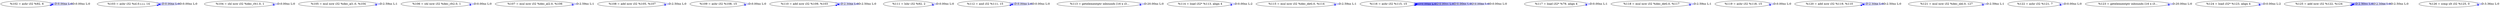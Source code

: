digraph {
Node0x31886e0[label="  %102 = ashr i32 %92, 6"];
Node0x31886e0 -> Node0x31886e0[label="D:0.00ns L:0",color=blue];
Node0x31886e0 -> Node0x31886e0[label="D:0.00ns L:0",color=blue];
Node0x31887c0[label="  %103 = ashr i32 %zl.0.i.i.i, 14"];
Node0x31887c0 -> Node0x31887c0[label="D:0.00ns L:0",color=blue];
Node0x31887c0 -> Node0x31887c0[label="D:0.00ns L:0",color=blue];
Node0x31888a0[label="  %104 = shl nsw i32 %dec_rlt1.0, 1"];
Node0x31888a0 -> Node0x31888a0[label="D:0.00ns L:0",color=blue];
Node0x3188980[label="  %105 = mul nsw i32 %dec_al1.0, %104"];
Node0x3188980 -> Node0x3188980[label="D:2.59ns L:1",color=blue];
Node0x3188a60[label="  %106 = shl nsw i32 %dec_rlt2.0, 1"];
Node0x3188a60 -> Node0x3188a60[label="D:0.00ns L:0",color=blue];
Node0x3188b40[label="  %107 = mul nsw i32 %dec_al2.0, %106"];
Node0x3188b40 -> Node0x3188b40[label="D:2.59ns L:1",color=blue];
Node0x3188c20[label="  %108 = add nsw i32 %105, %107"];
Node0x3188c20 -> Node0x3188c20[label="D:2.50ns L:0",color=blue];
Node0x3188d00[label="  %109 = ashr i32 %108, 15"];
Node0x3188d00 -> Node0x3188d00[label="D:0.00ns L:0",color=blue];
Node0x3188de0[label="  %110 = add nsw i32 %109, %103"];
Node0x3188de0 -> Node0x3188de0[label="D:2.50ns L:0",color=blue];
Node0x3188de0 -> Node0x3188de0[label="D:2.50ns L:0",color=blue];
Node0x3188ec0[label="  %111 = lshr i32 %92, 2"];
Node0x3188ec0 -> Node0x3188ec0[label="D:0.00ns L:0",color=blue];
Node0x3188fa0[label="  %112 = and i32 %111, 15"];
Node0x3188fa0 -> Node0x3188fa0[label="D:0.00ns L:0",color=blue];
Node0x3188fa0 -> Node0x3188fa0[label="D:0.00ns L:0",color=blue];
Node0x3189080[label="  %113 = getelementptr inbounds [16 x i3..."];
Node0x3189080 -> Node0x3189080[label="D:20.00ns L:0",color=blue];
Node0x3189160[label="  %114 = load i32* %113, align 4"];
Node0x3189160 -> Node0x3189160[label="D:0.00ns L:2",color=blue];
Node0x3189240[label="  %115 = mul nsw i32 %dec_detl.0, %114"];
Node0x3189240 -> Node0x3189240[label="D:2.59ns L:1",color=blue];
Node0x31893e0[label="  %116 = ashr i32 %115, 15"];
Node0x31893e0 -> Node0x31893e0[label="D:0.00ns L:0",color=blue];
Node0x31893e0 -> Node0x31893e0[label="D:0.00ns L:0",color=blue];
Node0x31893e0 -> Node0x31893e0[label="D:0.00ns L:0",color=blue];
Node0x31893e0 -> Node0x31893e0[label="D:0.00ns L:0",color=blue];
Node0x31893e0 -> Node0x31893e0[label="D:0.00ns L:0",color=blue];
Node0x31894c0[label="  %117 = load i32* %79, align 4"];
Node0x31894c0 -> Node0x31894c0[label="D:0.00ns L:1",color=blue];
Node0x31895a0[label="  %118 = mul nsw i32 %dec_detl.0, %117"];
Node0x31895a0 -> Node0x31895a0[label="D:2.59ns L:1",color=blue];
Node0x3189700[label="  %119 = ashr i32 %118, 15"];
Node0x3189700 -> Node0x3189700[label="D:0.00ns L:0",color=blue];
Node0x31897e0[label="  %120 = add nsw i32 %119, %110"];
Node0x31897e0 -> Node0x31897e0[label="D:2.50ns L:0",color=blue];
Node0x31897e0 -> Node0x31897e0[label="D:2.50ns L:0",color=blue];
Node0x31898c0[label="  %121 = mul nsw i32 %dec_nbl.0, 127"];
Node0x31898c0 -> Node0x31898c0[label="D:2.59ns L:1",color=blue];
Node0x31899a0[label="  %122 = ashr i32 %121, 7"];
Node0x31899a0 -> Node0x31899a0[label="D:0.00ns L:0",color=blue];
Node0x3189a80[label="  %123 = getelementptr inbounds [16 x i3..."];
Node0x3189a80 -> Node0x3189a80[label="D:20.00ns L:0",color=blue];
Node0x3189b60[label="  %124 = load i32* %123, align 4"];
Node0x3189b60 -> Node0x3189b60[label="D:0.00ns L:2",color=blue];
Node0x3189c40[label="  %125 = add nsw i32 %122, %124"];
Node0x3189c40 -> Node0x3189c40[label="D:2.50ns L:0",color=blue];
Node0x3189c40 -> Node0x3189c40[label="D:2.50ns L:0",color=blue];
Node0x3189c40 -> Node0x3189c40[label="D:2.50ns L:0",color=blue];
Node0x3189da0[label="  %126 = icmp slt i32 %125, 0"];
Node0x3189da0 -> Node0x3189da0[label="D:3.36ns L:0",color=blue];
}
